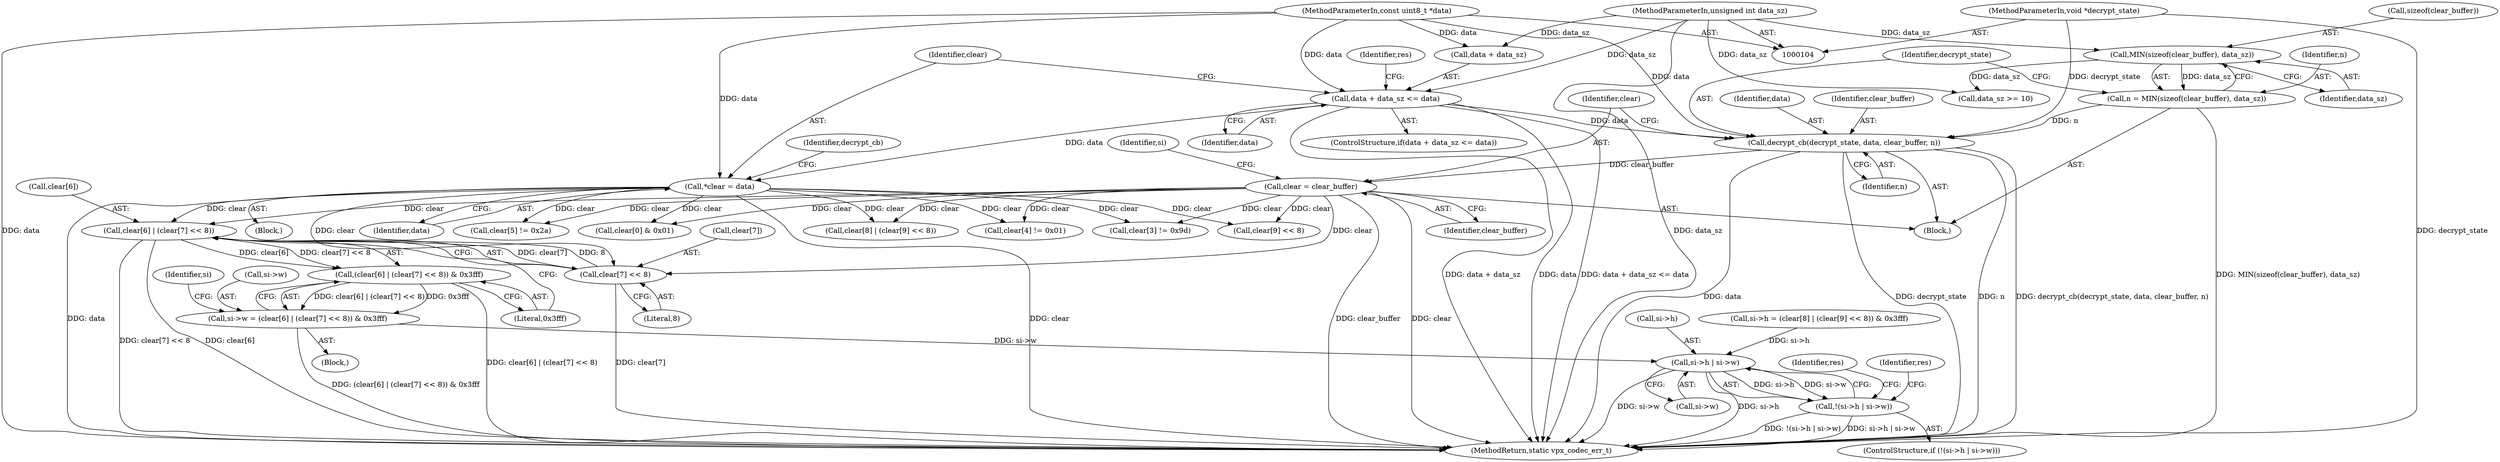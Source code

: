 digraph "0_Android_063be1485e0099bc81ace3a08b0ec9186dcad693_0@array" {
"1000197" [label="(Call,clear[6] | (clear[7] << 8))"];
"1000129" [label="(Call,*clear = data)"];
"1000116" [label="(Call,data + data_sz <= data)"];
"1000105" [label="(MethodParameterIn,const uint8_t *data)"];
"1000106" [label="(MethodParameterIn,unsigned int data_sz)"];
"1000147" [label="(Call,clear = clear_buffer)"];
"1000142" [label="(Call,decrypt_cb(decrypt_state, data, clear_buffer, n))"];
"1000109" [label="(MethodParameterIn,void *decrypt_state)"];
"1000136" [label="(Call,n = MIN(sizeof(clear_buffer), data_sz))"];
"1000138" [label="(Call,MIN(sizeof(clear_buffer), data_sz))"];
"1000201" [label="(Call,clear[7] << 8)"];
"1000196" [label="(Call,(clear[6] | (clear[7] << 8)) & 0x3fff)"];
"1000192" [label="(Call,si->w = (clear[6] | (clear[7] << 8)) & 0x3fff)"];
"1000224" [label="(Call,si->h | si->w)"];
"1000223" [label="(Call,!(si->h | si->w))"];
"1000206" [label="(Literal,0x3fff)"];
"1000174" [label="(Call,clear[3] != 0x9d)"];
"1000117" [label="(Call,data + data_sz)"];
"1000240" [label="(Identifier,res)"];
"1000143" [label="(Identifier,decrypt_state)"];
"1000116" [label="(Call,data + data_sz <= data)"];
"1000146" [label="(Identifier,n)"];
"1000148" [label="(Identifier,clear)"];
"1000129" [label="(Call,*clear = data)"];
"1000205" [label="(Literal,8)"];
"1000152" [label="(Identifier,si)"];
"1000198" [label="(Call,clear[6])"];
"1000139" [label="(Call,sizeof(clear_buffer))"];
"1000130" [label="(Identifier,clear)"];
"1000216" [label="(Call,clear[9] << 8)"];
"1000196" [label="(Call,(clear[6] | (clear[7] << 8)) & 0x3fff)"];
"1000209" [label="(Identifier,si)"];
"1000222" [label="(ControlStructure,if (!(si->h | si->w)))"];
"1000212" [label="(Call,clear[8] | (clear[9] << 8))"];
"1000145" [label="(Identifier,clear_buffer)"];
"1000232" [label="(Identifier,res)"];
"1000225" [label="(Call,si->h)"];
"1000197" [label="(Call,clear[6] | (clear[7] << 8))"];
"1000131" [label="(Identifier,data)"];
"1000149" [label="(Identifier,clear_buffer)"];
"1000193" [label="(Call,si->w)"];
"1000142" [label="(Call,decrypt_cb(decrypt_state, data, clear_buffer, n))"];
"1000241" [label="(MethodReturn,static vpx_codec_err_t)"];
"1000136" [label="(Call,n = MIN(sizeof(clear_buffer), data_sz))"];
"1000228" [label="(Call,si->w)"];
"1000223" [label="(Call,!(si->h | si->w))"];
"1000123" [label="(Identifier,res)"];
"1000137" [label="(Identifier,n)"];
"1000224" [label="(Call,si->h | si->w)"];
"1000134" [label="(Block,)"];
"1000185" [label="(Call,clear[5] != 0x2a)"];
"1000105" [label="(MethodParameterIn,const uint8_t *data)"];
"1000106" [label="(MethodParameterIn,unsigned int data_sz)"];
"1000161" [label="(Call,clear[0] & 0x01)"];
"1000180" [label="(Call,clear[4] != 0x01)"];
"1000202" [label="(Call,clear[7])"];
"1000120" [label="(Identifier,data)"];
"1000141" [label="(Identifier,data_sz)"];
"1000201" [label="(Call,clear[7] << 8)"];
"1000133" [label="(Identifier,decrypt_cb)"];
"1000166" [label="(Block,)"];
"1000192" [label="(Call,si->w = (clear[6] | (clear[7] << 8)) & 0x3fff)"];
"1000109" [label="(MethodParameterIn,void *decrypt_state)"];
"1000138" [label="(Call,MIN(sizeof(clear_buffer), data_sz))"];
"1000147" [label="(Call,clear = clear_buffer)"];
"1000115" [label="(ControlStructure,if(data + data_sz <= data))"];
"1000144" [label="(Identifier,data)"];
"1000126" [label="(Block,)"];
"1000157" [label="(Call,data_sz >= 10)"];
"1000207" [label="(Call,si->h = (clear[8] | (clear[9] << 8)) & 0x3fff)"];
"1000197" -> "1000196"  [label="AST: "];
"1000197" -> "1000201"  [label="CFG: "];
"1000198" -> "1000197"  [label="AST: "];
"1000201" -> "1000197"  [label="AST: "];
"1000206" -> "1000197"  [label="CFG: "];
"1000197" -> "1000241"  [label="DDG: clear[7] << 8"];
"1000197" -> "1000241"  [label="DDG: clear[6]"];
"1000197" -> "1000196"  [label="DDG: clear[6]"];
"1000197" -> "1000196"  [label="DDG: clear[7] << 8"];
"1000129" -> "1000197"  [label="DDG: clear"];
"1000147" -> "1000197"  [label="DDG: clear"];
"1000201" -> "1000197"  [label="DDG: clear[7]"];
"1000201" -> "1000197"  [label="DDG: 8"];
"1000129" -> "1000126"  [label="AST: "];
"1000129" -> "1000131"  [label="CFG: "];
"1000130" -> "1000129"  [label="AST: "];
"1000131" -> "1000129"  [label="AST: "];
"1000133" -> "1000129"  [label="CFG: "];
"1000129" -> "1000241"  [label="DDG: clear"];
"1000129" -> "1000241"  [label="DDG: data"];
"1000116" -> "1000129"  [label="DDG: data"];
"1000105" -> "1000129"  [label="DDG: data"];
"1000129" -> "1000161"  [label="DDG: clear"];
"1000129" -> "1000174"  [label="DDG: clear"];
"1000129" -> "1000180"  [label="DDG: clear"];
"1000129" -> "1000185"  [label="DDG: clear"];
"1000129" -> "1000201"  [label="DDG: clear"];
"1000129" -> "1000212"  [label="DDG: clear"];
"1000129" -> "1000216"  [label="DDG: clear"];
"1000116" -> "1000115"  [label="AST: "];
"1000116" -> "1000120"  [label="CFG: "];
"1000117" -> "1000116"  [label="AST: "];
"1000120" -> "1000116"  [label="AST: "];
"1000123" -> "1000116"  [label="CFG: "];
"1000130" -> "1000116"  [label="CFG: "];
"1000116" -> "1000241"  [label="DDG: data + data_sz"];
"1000116" -> "1000241"  [label="DDG: data"];
"1000116" -> "1000241"  [label="DDG: data + data_sz <= data"];
"1000105" -> "1000116"  [label="DDG: data"];
"1000106" -> "1000116"  [label="DDG: data_sz"];
"1000116" -> "1000142"  [label="DDG: data"];
"1000105" -> "1000104"  [label="AST: "];
"1000105" -> "1000241"  [label="DDG: data"];
"1000105" -> "1000117"  [label="DDG: data"];
"1000105" -> "1000142"  [label="DDG: data"];
"1000106" -> "1000104"  [label="AST: "];
"1000106" -> "1000241"  [label="DDG: data_sz"];
"1000106" -> "1000117"  [label="DDG: data_sz"];
"1000106" -> "1000138"  [label="DDG: data_sz"];
"1000106" -> "1000157"  [label="DDG: data_sz"];
"1000147" -> "1000134"  [label="AST: "];
"1000147" -> "1000149"  [label="CFG: "];
"1000148" -> "1000147"  [label="AST: "];
"1000149" -> "1000147"  [label="AST: "];
"1000152" -> "1000147"  [label="CFG: "];
"1000147" -> "1000241"  [label="DDG: clear_buffer"];
"1000147" -> "1000241"  [label="DDG: clear"];
"1000142" -> "1000147"  [label="DDG: clear_buffer"];
"1000147" -> "1000161"  [label="DDG: clear"];
"1000147" -> "1000174"  [label="DDG: clear"];
"1000147" -> "1000180"  [label="DDG: clear"];
"1000147" -> "1000185"  [label="DDG: clear"];
"1000147" -> "1000201"  [label="DDG: clear"];
"1000147" -> "1000212"  [label="DDG: clear"];
"1000147" -> "1000216"  [label="DDG: clear"];
"1000142" -> "1000134"  [label="AST: "];
"1000142" -> "1000146"  [label="CFG: "];
"1000143" -> "1000142"  [label="AST: "];
"1000144" -> "1000142"  [label="AST: "];
"1000145" -> "1000142"  [label="AST: "];
"1000146" -> "1000142"  [label="AST: "];
"1000148" -> "1000142"  [label="CFG: "];
"1000142" -> "1000241"  [label="DDG: decrypt_cb(decrypt_state, data, clear_buffer, n)"];
"1000142" -> "1000241"  [label="DDG: data"];
"1000142" -> "1000241"  [label="DDG: decrypt_state"];
"1000142" -> "1000241"  [label="DDG: n"];
"1000109" -> "1000142"  [label="DDG: decrypt_state"];
"1000136" -> "1000142"  [label="DDG: n"];
"1000109" -> "1000104"  [label="AST: "];
"1000109" -> "1000241"  [label="DDG: decrypt_state"];
"1000136" -> "1000134"  [label="AST: "];
"1000136" -> "1000138"  [label="CFG: "];
"1000137" -> "1000136"  [label="AST: "];
"1000138" -> "1000136"  [label="AST: "];
"1000143" -> "1000136"  [label="CFG: "];
"1000136" -> "1000241"  [label="DDG: MIN(sizeof(clear_buffer), data_sz)"];
"1000138" -> "1000136"  [label="DDG: data_sz"];
"1000138" -> "1000141"  [label="CFG: "];
"1000139" -> "1000138"  [label="AST: "];
"1000141" -> "1000138"  [label="AST: "];
"1000138" -> "1000157"  [label="DDG: data_sz"];
"1000201" -> "1000205"  [label="CFG: "];
"1000202" -> "1000201"  [label="AST: "];
"1000205" -> "1000201"  [label="AST: "];
"1000201" -> "1000241"  [label="DDG: clear[7]"];
"1000196" -> "1000192"  [label="AST: "];
"1000196" -> "1000206"  [label="CFG: "];
"1000206" -> "1000196"  [label="AST: "];
"1000192" -> "1000196"  [label="CFG: "];
"1000196" -> "1000241"  [label="DDG: clear[6] | (clear[7] << 8)"];
"1000196" -> "1000192"  [label="DDG: clear[6] | (clear[7] << 8)"];
"1000196" -> "1000192"  [label="DDG: 0x3fff"];
"1000192" -> "1000166"  [label="AST: "];
"1000193" -> "1000192"  [label="AST: "];
"1000209" -> "1000192"  [label="CFG: "];
"1000192" -> "1000241"  [label="DDG: (clear[6] | (clear[7] << 8)) & 0x3fff"];
"1000192" -> "1000224"  [label="DDG: si->w"];
"1000224" -> "1000223"  [label="AST: "];
"1000224" -> "1000228"  [label="CFG: "];
"1000225" -> "1000224"  [label="AST: "];
"1000228" -> "1000224"  [label="AST: "];
"1000223" -> "1000224"  [label="CFG: "];
"1000224" -> "1000241"  [label="DDG: si->h"];
"1000224" -> "1000241"  [label="DDG: si->w"];
"1000224" -> "1000223"  [label="DDG: si->h"];
"1000224" -> "1000223"  [label="DDG: si->w"];
"1000207" -> "1000224"  [label="DDG: si->h"];
"1000223" -> "1000222"  [label="AST: "];
"1000232" -> "1000223"  [label="CFG: "];
"1000240" -> "1000223"  [label="CFG: "];
"1000223" -> "1000241"  [label="DDG: !(si->h | si->w)"];
"1000223" -> "1000241"  [label="DDG: si->h | si->w"];
}
